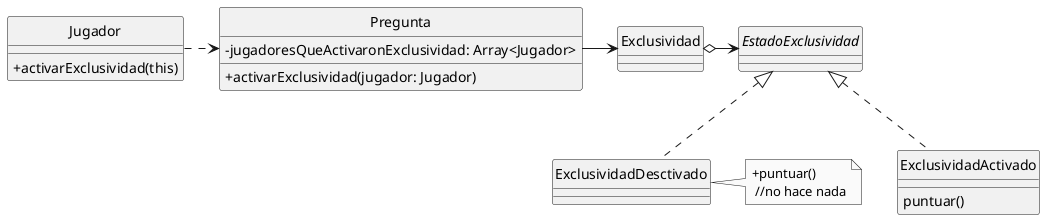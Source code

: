 @startuml
'https://plantuml.com/class-diagram

hide circle
skinparam classAttributeIconSize 0
skinparam monochrome true

class Jugador{
    +activarExclusividad(this)
}

class Pregunta{
    -jugadoresQueActivaronExclusividad: Array<Jugador>
    +activarExclusividad(jugador: Jugador)
}
Jugador .> Pregunta

Pregunta -> Exclusividad


class Exclusividad{

}
Exclusividad o-> EstadoExclusividad

interface EstadoExclusividad {

}

class ExclusividadActivado implements EstadoExclusividad{
    puntuar()
}

class ExclusividadDesctivado implements EstadoExclusividad{

}
note right
+puntuar()
 //no hace nada
end note
@enduml